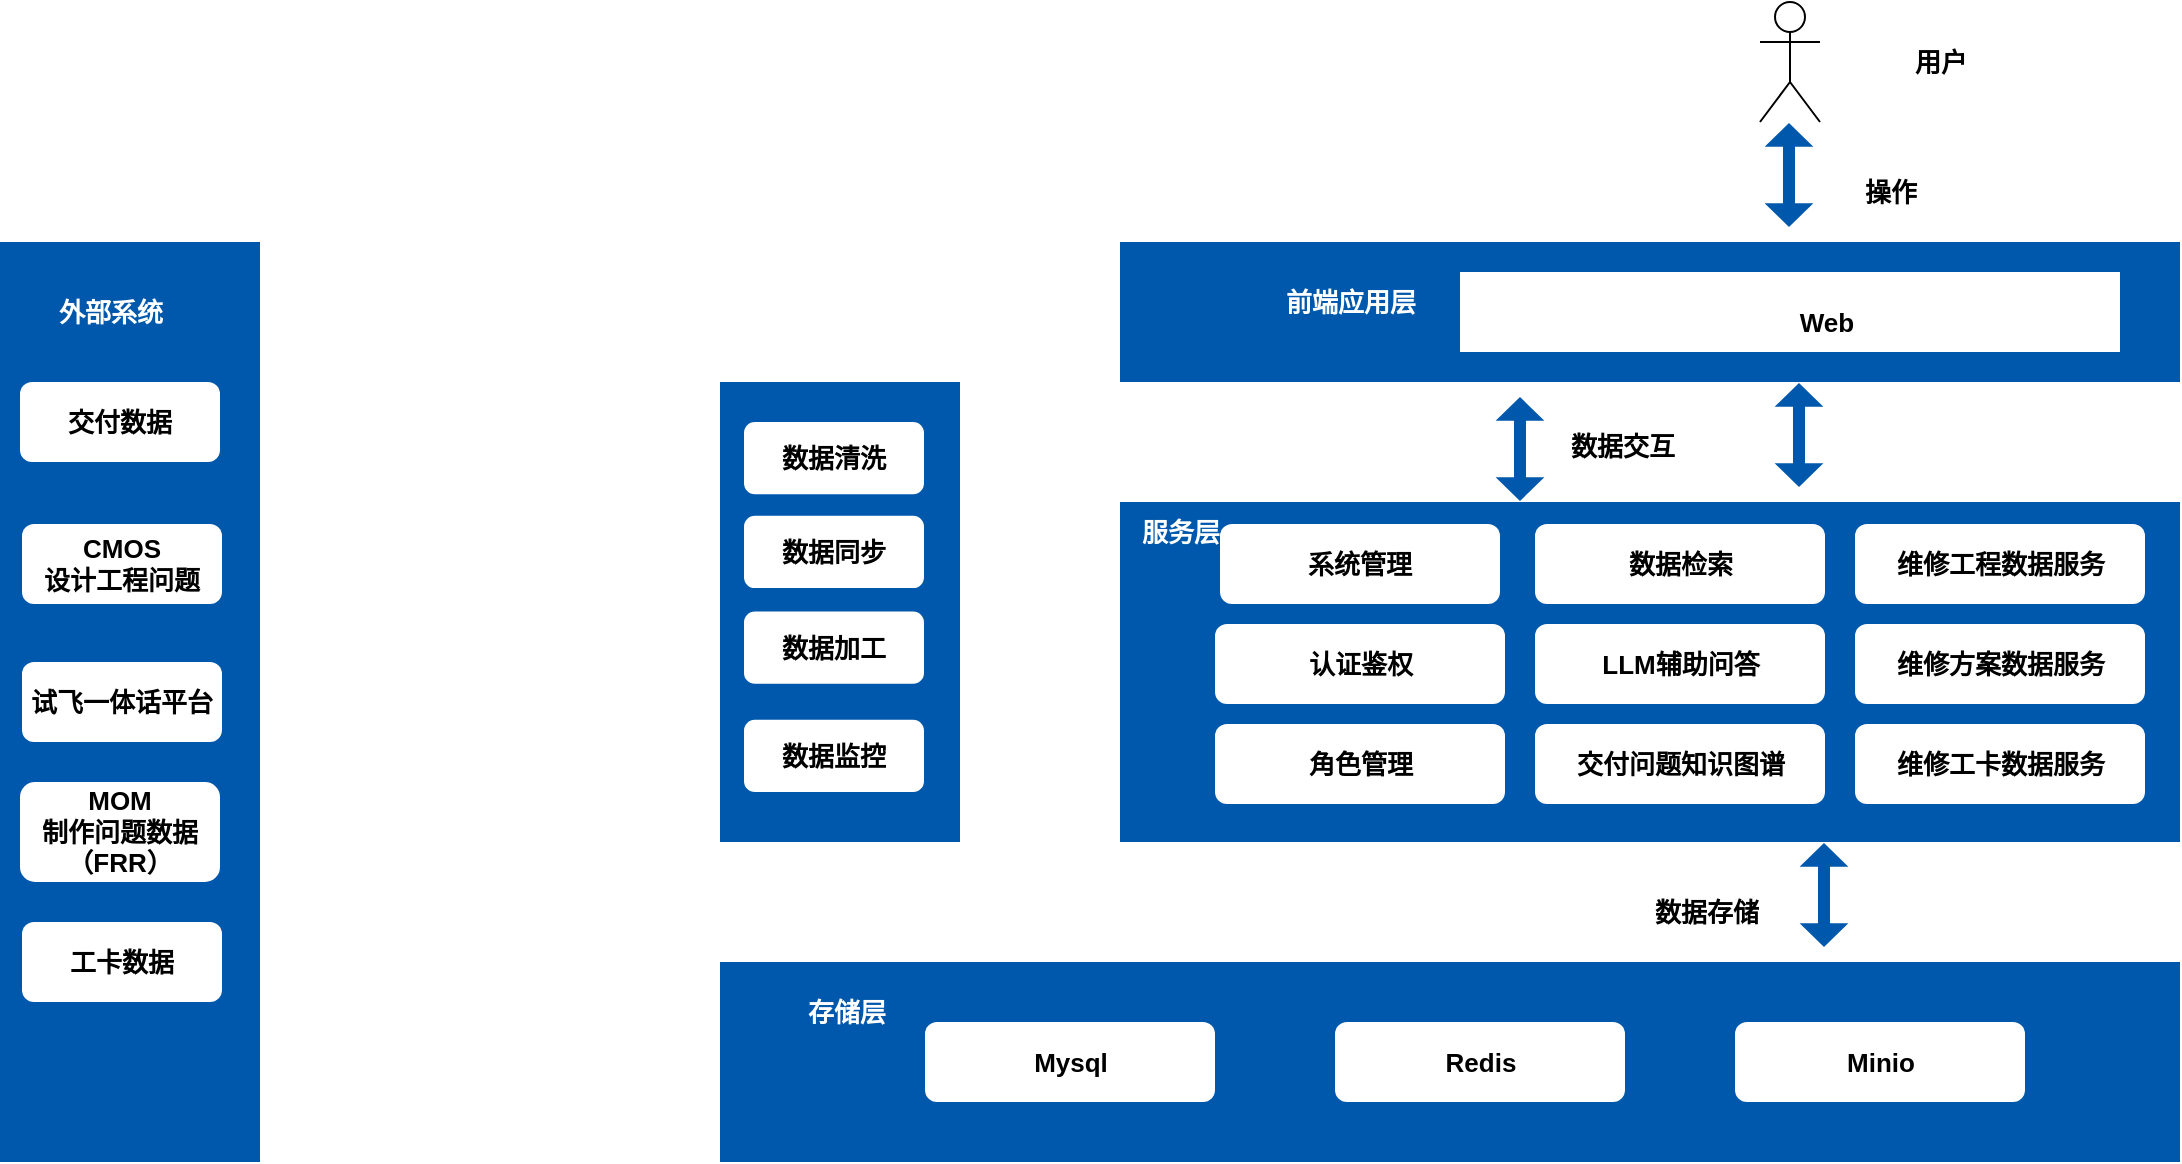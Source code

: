 <mxfile version="24.9.1">
  <diagram name="第 1 页" id="B9_Pr61pazwP7C0NusES">
    <mxGraphModel dx="1898" dy="576" grid="1" gridSize="10" guides="1" tooltips="1" connect="1" arrows="1" fold="1" page="1" pageScale="1" pageWidth="827" pageHeight="1169" math="0" shadow="0">
      <root>
        <mxCell id="0" />
        <mxCell id="1" parent="0" />
        <mxCell id="XB3XbLuwrJ9-ErVMFBuZ-1" value="Actor" style="shape=umlActor;verticalLabelPosition=bottom;verticalAlign=top;html=1;outlineConnect=0;fontColor=none;noLabel=1;" vertex="1" parent="1">
          <mxGeometry x="750" y="200" width="30" height="60" as="geometry" />
        </mxCell>
        <mxCell id="XB3XbLuwrJ9-ErVMFBuZ-2" value="" style="shape=flexArrow;endArrow=classic;startArrow=classic;html=1;rounded=0;width=6;startSize=3.64;endSize=3.64;endWidth=17.388;startWidth=17.388;entryX=0.197;entryY=0.995;entryDx=0;entryDy=0;entryPerimeter=0;fontStyle=1;fontSize=13;strokeColor=none;fillColor=#0058AC;" edge="1" parent="1">
          <mxGeometry width="100" height="100" relative="1" as="geometry">
            <mxPoint x="764.5" y="313" as="sourcePoint" />
            <mxPoint x="764.496" y="260.0" as="targetPoint" />
          </mxGeometry>
        </mxCell>
        <mxCell id="XB3XbLuwrJ9-ErVMFBuZ-3" value="" style="rounded=0;whiteSpace=wrap;html=1;fillColor=#0058AC;fontStyle=1;fontSize=13;strokeColor=none;" vertex="1" parent="1">
          <mxGeometry x="430" y="320" width="530" height="70" as="geometry" />
        </mxCell>
        <mxCell id="XB3XbLuwrJ9-ErVMFBuZ-4" value="前端应用层" style="text;html=1;align=center;verticalAlign=middle;resizable=0;points=[];autosize=1;strokeColor=none;fillColor=none;fontColor=#FFFFFF;fontStyle=1;fontSize=13;" vertex="1" parent="1">
          <mxGeometry x="500" y="335" width="90" height="30" as="geometry" />
        </mxCell>
        <mxCell id="XB3XbLuwrJ9-ErVMFBuZ-5" value="" style="rounded=0;whiteSpace=wrap;html=1;fillColor=#FFFFFF;fontStyle=1;fontSize=13;strokeColor=none;" vertex="1" parent="1">
          <mxGeometry x="600" y="335" width="330" height="40" as="geometry" />
        </mxCell>
        <mxCell id="XB3XbLuwrJ9-ErVMFBuZ-6" value="Web" style="text;html=1;align=center;verticalAlign=middle;resizable=0;points=[];autosize=1;strokeColor=none;fillColor=none;fontStyle=1;fontSize=13;" vertex="1" parent="1">
          <mxGeometry x="757.5" y="345" width="50" height="30" as="geometry" />
        </mxCell>
        <mxCell id="XB3XbLuwrJ9-ErVMFBuZ-9" value="" style="rounded=0;whiteSpace=wrap;html=1;fillColor=#0058AC;fontStyle=1;fontSize=13;strokeColor=none;" vertex="1" parent="1">
          <mxGeometry x="430" y="450" width="530" height="170" as="geometry" />
        </mxCell>
        <mxCell id="XB3XbLuwrJ9-ErVMFBuZ-10" value="服务层" style="text;html=1;align=center;verticalAlign=middle;resizable=0;points=[];autosize=1;strokeColor=none;fillColor=none;fontColor=#FFFFFF;fontStyle=1;fontSize=13;" vertex="1" parent="1">
          <mxGeometry x="430" y="450" width="60" height="30" as="geometry" />
        </mxCell>
        <mxCell id="XB3XbLuwrJ9-ErVMFBuZ-11" value="系统管理" style="rounded=1;whiteSpace=wrap;html=1;fontStyle=1;fontSize=13;strokeColor=none;fillColor=#FFFFFF;fontColor=#000000;" vertex="1" parent="1">
          <mxGeometry x="480" y="461" width="140" height="40" as="geometry" />
        </mxCell>
        <mxCell id="XB3XbLuwrJ9-ErVMFBuZ-12" value="数据检索" style="rounded=1;whiteSpace=wrap;html=1;fontStyle=1;fontSize=13;strokeColor=none;fillColor=#FFFFFF;fontColor=#000000;" vertex="1" parent="1">
          <mxGeometry x="637.5" y="461" width="145" height="40" as="geometry" />
        </mxCell>
        <mxCell id="XB3XbLuwrJ9-ErVMFBuZ-13" value="维修工程数据服务" style="rounded=1;whiteSpace=wrap;html=1;fontStyle=1;fontSize=13;strokeColor=none;fillColor=#FFFFFF;fontColor=#000000;" vertex="1" parent="1">
          <mxGeometry x="797.5" y="461" width="145" height="40" as="geometry" />
        </mxCell>
        <mxCell id="XB3XbLuwrJ9-ErVMFBuZ-14" value="认证鉴权" style="rounded=1;whiteSpace=wrap;html=1;fontStyle=1;fontSize=13;strokeColor=none;fillColor=#FFFFFF;fontColor=#000000;" vertex="1" parent="1">
          <mxGeometry x="477.5" y="511" width="145" height="40" as="geometry" />
        </mxCell>
        <mxCell id="XB3XbLuwrJ9-ErVMFBuZ-15" value="LLM辅助问答" style="rounded=1;whiteSpace=wrap;html=1;fontStyle=1;fontSize=13;strokeColor=none;fillColor=#FFFFFF;fontColor=#000000;" vertex="1" parent="1">
          <mxGeometry x="637.5" y="511" width="145" height="40" as="geometry" />
        </mxCell>
        <mxCell id="XB3XbLuwrJ9-ErVMFBuZ-18" value="交付问题知识图谱" style="rounded=1;whiteSpace=wrap;html=1;fontStyle=1;fontSize=13;strokeColor=none;fillColor=#FFFFFF;fontColor=#000000;" vertex="1" parent="1">
          <mxGeometry x="637.5" y="561" width="145" height="40" as="geometry" />
        </mxCell>
        <mxCell id="XB3XbLuwrJ9-ErVMFBuZ-20" value="角色管理" style="rounded=1;whiteSpace=wrap;html=1;fontStyle=1;fontSize=13;strokeColor=none;fillColor=#FFFFFF;fontColor=#000000;" vertex="1" parent="1">
          <mxGeometry x="477.5" y="561" width="145" height="40" as="geometry" />
        </mxCell>
        <mxCell id="XB3XbLuwrJ9-ErVMFBuZ-21" value="维修工卡数据服务" style="rounded=1;whiteSpace=wrap;html=1;fontStyle=1;fontSize=13;strokeColor=none;fillColor=#FFFFFF;fontColor=#000000;" vertex="1" parent="1">
          <mxGeometry x="797.5" y="561" width="145" height="40" as="geometry" />
        </mxCell>
        <mxCell id="XB3XbLuwrJ9-ErVMFBuZ-23" value="" style="shape=flexArrow;endArrow=classic;startArrow=classic;html=1;rounded=0;width=6;startSize=3.64;endSize=3.64;endWidth=17.388;startWidth=17.388;entryX=0.197;entryY=0.995;entryDx=0;entryDy=0;entryPerimeter=0;fontStyle=1;fontSize=13;strokeColor=none;fillColor=#0058AC;" edge="1" parent="1">
          <mxGeometry width="100" height="100" relative="1" as="geometry">
            <mxPoint x="630" y="450" as="sourcePoint" />
            <mxPoint x="629.996" y="397.0" as="targetPoint" />
          </mxGeometry>
        </mxCell>
        <mxCell id="XB3XbLuwrJ9-ErVMFBuZ-24" value="" style="shape=flexArrow;endArrow=classic;startArrow=classic;html=1;rounded=0;width=6;startSize=3.64;endSize=3.64;endWidth=17.388;startWidth=17.388;entryX=0.197;entryY=0.995;entryDx=0;entryDy=0;entryPerimeter=0;fontStyle=1;fontSize=13;strokeColor=none;fillColor=#0058AC;" edge="1" parent="1">
          <mxGeometry width="100" height="100" relative="1" as="geometry">
            <mxPoint x="769.5" y="443" as="sourcePoint" />
            <mxPoint x="769.496" y="390.0" as="targetPoint" />
          </mxGeometry>
        </mxCell>
        <mxCell id="XB3XbLuwrJ9-ErVMFBuZ-35" value="c&lt;span style=&quot;color: rgba(0, 0, 0, 0); font-family: monospace; font-size: 0px; font-weight: 400; text-align: start; text-wrap-mode: nowrap;&quot;&gt;%3CmxGraphModel%3E%3Croot%3E%3CmxCell%20id%3D%220%22%2F%3E%3CmxCell%20id%3D%221%22%20parent%3D%220%22%2F%3E%3CmxCell%20id%3D%222%22%20value%3D%22%E7%BB%B4%E4%BF%AE%E5%B7%A5%E7%A8%8B%E6%95%B0%E6%8D%AE%E6%9C%8D%E5%8A%A1%22%20style%3D%22rounded%3D1%3BwhiteSpace%3Dwrap%3Bhtml%3D1%3BfontStyle%3D1%3BfontSize%3D13%3BstrokeColor%3Dnone%3BfillColor%3D%23FFFFFF%3BfontColor%3D%23000000%3B%22%20vertex%3D%221%22%20parent%3D%221%22%3E%3CmxGeometry%20x%3D%22580%22%20y%3D%22465%22%20width%3D%22145%22%20height%3D%2240%22%20as%3D%22geometry%22%2F%3E%3C%2FmxCell%3E%3C%2Froot%3E%3C%2FmxGraphModel%3E&lt;/span&gt;" style="rounded=0;whiteSpace=wrap;html=1;fillColor=#0058AC;fontStyle=1;fontSize=13;strokeColor=none;" vertex="1" parent="1">
          <mxGeometry x="230" y="680" width="730" height="100" as="geometry" />
        </mxCell>
        <mxCell id="XB3XbLuwrJ9-ErVMFBuZ-37" value="" style="shape=flexArrow;endArrow=classic;startArrow=classic;html=1;rounded=0;width=6;startSize=3.64;endSize=3.64;endWidth=17.388;startWidth=17.388;entryX=0.197;entryY=0.995;entryDx=0;entryDy=0;entryPerimeter=0;fontStyle=1;fontSize=13;strokeColor=none;fillColor=#0058AC;" edge="1" parent="1">
          <mxGeometry width="100" height="100" relative="1" as="geometry">
            <mxPoint x="782" y="673" as="sourcePoint" />
            <mxPoint x="781.996" y="620" as="targetPoint" />
          </mxGeometry>
        </mxCell>
        <mxCell id="XB3XbLuwrJ9-ErVMFBuZ-38" value="存储层" style="text;html=1;align=center;verticalAlign=middle;resizable=0;points=[];autosize=1;strokeColor=none;fillColor=none;fontColor=#FFFFFF;fontStyle=1;fontSize=13;" vertex="1" parent="1">
          <mxGeometry x="262.5" y="690" width="60" height="30" as="geometry" />
        </mxCell>
        <mxCell id="XB3XbLuwrJ9-ErVMFBuZ-39" value="Mysql" style="rounded=1;whiteSpace=wrap;html=1;fontStyle=1;fontSize=13;strokeColor=none;fillColor=#FFFFFF;fontColor=#000000;" vertex="1" parent="1">
          <mxGeometry x="332.5" y="710" width="145" height="40" as="geometry" />
        </mxCell>
        <mxCell id="XB3XbLuwrJ9-ErVMFBuZ-40" value="Redis" style="rounded=1;whiteSpace=wrap;html=1;fontStyle=1;fontSize=13;strokeColor=none;fillColor=#FFFFFF;fontColor=#000000;" vertex="1" parent="1">
          <mxGeometry x="537.5" y="710" width="145" height="40" as="geometry" />
        </mxCell>
        <mxCell id="XB3XbLuwrJ9-ErVMFBuZ-41" value="Minio" style="rounded=1;whiteSpace=wrap;html=1;fontStyle=1;fontSize=13;strokeColor=none;fillColor=#FFFFFF;fontColor=#000000;" vertex="1" parent="1">
          <mxGeometry x="737.5" y="710" width="145" height="40" as="geometry" />
        </mxCell>
        <mxCell id="XB3XbLuwrJ9-ErVMFBuZ-42" value="用户" style="text;html=1;align=center;verticalAlign=middle;resizable=0;points=[];autosize=1;strokeColor=none;fillColor=none;fontColor=#000000;fontStyle=1;fontSize=13;" vertex="1" parent="1">
          <mxGeometry x="815" y="215" width="50" height="30" as="geometry" />
        </mxCell>
        <mxCell id="XB3XbLuwrJ9-ErVMFBuZ-43" value="操作" style="text;html=1;align=center;verticalAlign=middle;resizable=0;points=[];autosize=1;strokeColor=none;fillColor=none;fontColor=#000000;fontStyle=1;fontSize=13;" vertex="1" parent="1">
          <mxGeometry x="790" y="280" width="50" height="30" as="geometry" />
        </mxCell>
        <mxCell id="XB3XbLuwrJ9-ErVMFBuZ-44" value="数据交互" style="text;html=1;align=center;verticalAlign=middle;resizable=0;points=[];autosize=1;strokeColor=none;fillColor=none;fontColor=#000000;fontStyle=1;fontSize=13;" vertex="1" parent="1">
          <mxGeometry x="640.5" y="407" width="80" height="30" as="geometry" />
        </mxCell>
        <mxCell id="XB3XbLuwrJ9-ErVMFBuZ-46" value="数据存储" style="text;html=1;align=center;verticalAlign=middle;resizable=0;points=[];autosize=1;strokeColor=none;fillColor=none;fontColor=#000000;fontStyle=1;fontSize=13;" vertex="1" parent="1">
          <mxGeometry x="682.5" y="640" width="80" height="30" as="geometry" />
        </mxCell>
        <mxCell id="XB3XbLuwrJ9-ErVMFBuZ-50" value="维修方案数据服务" style="rounded=1;whiteSpace=wrap;html=1;fontStyle=1;fontSize=13;strokeColor=none;fillColor=#FFFFFF;fontColor=#000000;" vertex="1" parent="1">
          <mxGeometry x="797.5" y="511" width="145" height="40" as="geometry" />
        </mxCell>
        <mxCell id="XB3XbLuwrJ9-ErVMFBuZ-51" value="" style="rounded=0;whiteSpace=wrap;html=1;fillColor=#0058AC;fontStyle=1;fontSize=13;strokeColor=none;" vertex="1" parent="1">
          <mxGeometry x="-130" y="320" width="130" height="460" as="geometry" />
        </mxCell>
        <mxCell id="XB3XbLuwrJ9-ErVMFBuZ-52" value="外部系统" style="text;html=1;align=center;verticalAlign=middle;resizable=0;points=[];autosize=1;strokeColor=none;fillColor=none;fontColor=#FFFFFF;fontStyle=1;fontSize=13;" vertex="1" parent="1">
          <mxGeometry x="-115" y="340" width="80" height="30" as="geometry" />
        </mxCell>
        <mxCell id="XB3XbLuwrJ9-ErVMFBuZ-53" value="交付数据" style="rounded=1;whiteSpace=wrap;html=1;fontStyle=1;fontSize=13;strokeColor=none;fillColor=#FFFFFF;fontColor=#000000;" vertex="1" parent="1">
          <mxGeometry x="-120" y="390" width="100" height="40" as="geometry" />
        </mxCell>
        <mxCell id="XB3XbLuwrJ9-ErVMFBuZ-54" value="CMOS&lt;div&gt;设计工程问题&lt;/div&gt;" style="rounded=1;whiteSpace=wrap;html=1;fontStyle=1;fontSize=13;strokeColor=none;fillColor=#FFFFFF;fontColor=#000000;" vertex="1" parent="1">
          <mxGeometry x="-119" y="461" width="100" height="40" as="geometry" />
        </mxCell>
        <mxCell id="XB3XbLuwrJ9-ErVMFBuZ-55" value="试飞一体话平台" style="rounded=1;whiteSpace=wrap;html=1;fontStyle=1;fontSize=13;strokeColor=none;fillColor=#FFFFFF;fontColor=#000000;" vertex="1" parent="1">
          <mxGeometry x="-119" y="530" width="100" height="40" as="geometry" />
        </mxCell>
        <mxCell id="XB3XbLuwrJ9-ErVMFBuZ-56" value="MOM&lt;div&gt;制作问题数据（FRR）&lt;/div&gt;" style="rounded=1;whiteSpace=wrap;html=1;fontStyle=1;fontSize=13;strokeColor=none;fillColor=#FFFFFF;fontColor=#000000;" vertex="1" parent="1">
          <mxGeometry x="-120" y="590" width="100" height="50" as="geometry" />
        </mxCell>
        <mxCell id="XB3XbLuwrJ9-ErVMFBuZ-57" value="工卡数据" style="rounded=1;whiteSpace=wrap;html=1;fontStyle=1;fontSize=13;strokeColor=none;fillColor=#FFFFFF;fontColor=#000000;" vertex="1" parent="1">
          <mxGeometry x="-119" y="660" width="100" height="40" as="geometry" />
        </mxCell>
        <mxCell id="XB3XbLuwrJ9-ErVMFBuZ-58" value="" style="rounded=0;whiteSpace=wrap;html=1;fillColor=#0058AC;fontStyle=1;fontSize=13;strokeColor=none;" vertex="1" parent="1">
          <mxGeometry x="230" y="390" width="120" height="230" as="geometry" />
        </mxCell>
        <mxCell id="XB3XbLuwrJ9-ErVMFBuZ-63" value="" style="group" vertex="1" connectable="0" parent="1">
          <mxGeometry x="242" y="410" width="90" height="185" as="geometry" />
        </mxCell>
        <mxCell id="XB3XbLuwrJ9-ErVMFBuZ-59" value="数据清洗" style="rounded=1;whiteSpace=wrap;html=1;fontStyle=1;fontSize=13;strokeColor=none;fillColor=#FFFFFF;fontColor=#000000;" vertex="1" parent="XB3XbLuwrJ9-ErVMFBuZ-63">
          <mxGeometry width="90" height="36.098" as="geometry" />
        </mxCell>
        <mxCell id="XB3XbLuwrJ9-ErVMFBuZ-60" value="数据同步" style="rounded=1;whiteSpace=wrap;html=1;fontStyle=1;fontSize=13;strokeColor=none;fillColor=#FFFFFF;fontColor=#000000;" vertex="1" parent="XB3XbLuwrJ9-ErVMFBuZ-63">
          <mxGeometry y="46.927" width="90" height="36.098" as="geometry" />
        </mxCell>
        <mxCell id="XB3XbLuwrJ9-ErVMFBuZ-61" value="数据加工" style="rounded=1;whiteSpace=wrap;html=1;fontStyle=1;fontSize=13;strokeColor=none;fillColor=#FFFFFF;fontColor=#000000;" vertex="1" parent="XB3XbLuwrJ9-ErVMFBuZ-63">
          <mxGeometry y="94.756" width="90" height="36.098" as="geometry" />
        </mxCell>
        <mxCell id="XB3XbLuwrJ9-ErVMFBuZ-62" value="数据监控" style="rounded=1;whiteSpace=wrap;html=1;fontStyle=1;fontSize=13;strokeColor=none;fillColor=#FFFFFF;fontColor=#000000;" vertex="1" parent="XB3XbLuwrJ9-ErVMFBuZ-63">
          <mxGeometry y="148.902" width="90" height="36.098" as="geometry" />
        </mxCell>
      </root>
    </mxGraphModel>
  </diagram>
</mxfile>
